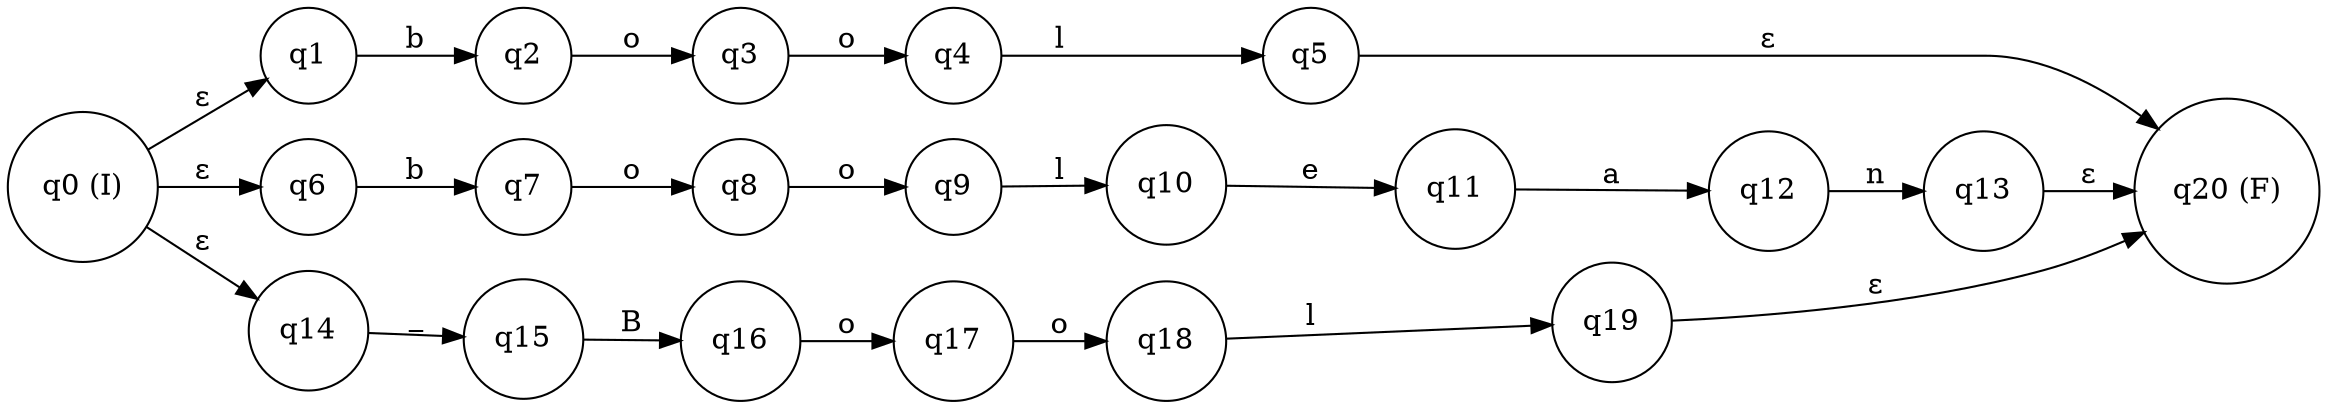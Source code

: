 digraph finite_state_machine {
rankdir=LR;
node [shape = circle];
q0 [label="q0 (I)"];
q1 [label="q1"];
q2 [label="q2"];
q3 [label="q3"];
q4 [label="q4"];
q5 [label="q5"];
q6 [label="q6"];
q7 [label="q7"];
q8 [label="q8"];
q9 [label="q9"];
q10 [label="q10"];
q11 [label="q11"];
q12 [label="q12"];
q13 [label="q13"];
q14 [label="q14"];
q15 [label="q15"];
q16 [label="q16"];
q17 [label="q17"];
q18 [label="q18"];
q19 [label="q19"];
q20 [label="q20 (F)"];
q0 -> q1 [label="ε"];
q1 -> q2 [label="b"];
q2 -> q3 [label="o"];
q3 -> q4 [label="o"];
q4 -> q5 [label="l"];
q0 -> q6 [label="ε"];
q6 -> q7 [label="b"];
q7 -> q8 [label="o"];
q8 -> q9 [label="o"];
q9 -> q10 [label="l"];
q10 -> q11 [label="e"];
q11 -> q12 [label="a"];
q12 -> q13 [label="n"];
q0 -> q14 [label="ε"];
q14 -> q15 [label="_"];
q15 -> q16 [label="B"];
q16 -> q17 [label="o"];
q17 -> q18 [label="o"];
q18 -> q19 [label="l"];
q5 -> q20 [label="ε"];
q13 -> q20 [label="ε"];
q19 -> q20 [label="ε"];
}